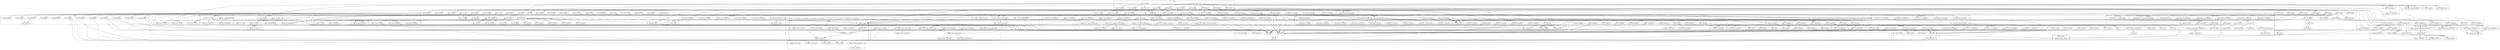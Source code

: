 digraph {
graph [overlap=false]
subgraph cluster_DBD_Pg_DefaultValue {
	label="DBD::Pg::DefaultValue";
	"DBD::Pg::DefaultValue::new";
}
subgraph cluster_JSON_Backend_XS_Supportable {
	label="JSON::Backend::XS::Supportable";
	"JSON::Backend::XS::Supportable::BEGIN@99";
}
subgraph cluster_Carp {
	label="Carp";
	"Carp::BEGIN@4";
	"Carp::BEGIN@555";
	"Carp::BEGIN@73";
	"Carp::_fetch_sub";
	"Carp::BEGIN@6";
	"Carp::BEGIN@131";
	"Carp::BEGIN@568";
	"Carp::BEGIN@61";
	"Carp::BEGIN@49";
	"Carp::BEGIN@3";
	"Carp::BEGIN@575";
	"Carp::BEGIN@5";
	"Carp::BEGIN@171";
}
subgraph cluster_main {
	label="main";
	"main::BEGIN@5";
	"main::BEGIN@8";
	"main::BEGIN@7";
	"main::CORE:close";
	"main::NULL";
	"main::BEGIN@11";
	"main::CORE:print";
	"main::BEGIN@10";
	"main::BEGIN@9";
	"main::CORE:open";
	"main::BEGIN@6";
	"main::RUNTIME";
}
subgraph cluster_utf8 {
	label="utf8";
	"utf8::encode";
}
subgraph cluster_Exporter_Heavy {
	label="Exporter::Heavy";
	"Exporter::Heavy::heavy_export_to_level";
	"Exporter::Heavy::heavy_require_version";
	"Exporter::Heavy::CORE:match";
	"Exporter::Heavy::heavy_export_ok_tags";
	"Exporter::Heavy::CORE:subst";
	"Exporter::Heavy::_push_tags";
	"Exporter::Heavy::heavy_export";
	"Exporter::Heavy::BEGIN@3";
	"Exporter::Heavy::BEGIN@188";
	"Exporter::Heavy::BEGIN@4";
}
subgraph cluster_List_MoreUtils_PP {
	label="List::MoreUtils::PP";
	"List::MoreUtils::PP::BEGIN@4";
	"List::MoreUtils::PP::BEGIN@334";
	"List::MoreUtils::PP::BEGIN@327";
	"List::MoreUtils::PP::BEGIN@5";
	"List::MoreUtils::PP::BEGIN@3";
}
subgraph cluster_DBD_Pg_dr {
	label="DBD::Pg::dr";
	"DBD::Pg::dr::connect";
	"DBD::Pg::dr::CORE:match";
	"DBD::Pg::dr::CORE:subst";
	"DBD::Pg::dr::BEGIN@180";
}
subgraph cluster_Exporter_Tiny {
	label="Exporter::Tiny";
	"Exporter::Tiny::BEGIN@253";
	"Exporter::Tiny::BEGIN@48";
	"Exporter::Tiny::CORE:sort";
	"Exporter::Tiny::BEGIN@297";
	"Exporter::Tiny::CORE:match";
	"Exporter::Tiny::import";
	"Exporter::Tiny::_exporter_install_sub";
	"Exporter::Tiny::BEGIN@170";
	"Exporter::Tiny::BEGIN@5.1";
	"Exporter::Tiny::BEGIN@4";
	"Exporter::Tiny::BEGIN@5";
	"Exporter::Tiny::mkopt";
	"Exporter::Tiny::CORE:qr";
	"Exporter::Tiny::BEGIN@283";
	"Exporter::Tiny::_exporter_expand_sub";
	"Exporter::Tiny::CORE:regcomp";
	"Exporter::Tiny::BEGIN@3";
	"Exporter::Tiny::BEGIN@143";
	"Exporter::Tiny::_exporter_validate_opts";
	"Exporter::Tiny::BEGIN@206";
	"Exporter::Tiny::__ANON__[Exporter/Tiny.pm:38]";
	"Exporter::Tiny::BEGIN@189";
	"Exporter::Tiny::_exporter_permitted_regexp";
}
subgraph cluster_DBI__firesafe {
	label="DBI::_firesafe";
	"DBI::_firesafe::BEGIN@14";
	"DBI::_firesafe::BEGIN@13";
	"DBI::_firesafe::BEGIN@12";
}
subgraph cluster_overloading {
	label="overloading";
	"overloading::BEGIN@2";
	"overloading::unimport";
}
subgraph cluster_Data_Dumper {
	label="Data::Dumper";
	"Data::Dumper::BEGIN@24";
	"Data::Dumper::BEGIN@731";
	"Data::Dumper::BEGIN@272";
	"Data::Dumper::_vstring";
	"Data::Dumper::BEGIN@12";
	"Data::Dumper::BEGIN@22";
	"Data::Dumper::BEGIN@18";
}
subgraph cluster_List_Util {
	label="List::Util";
	"List::Util::BEGIN@10";
	"List::Util::BEGIN@9";
	"List::Util::BEGIN@31";
}
subgraph cluster_DBD_Pg_db {
	label="DBD::Pg::db";
	"DBD::Pg::db::BEGIN@260";
	"DBD::Pg::db::_login";
	"DBD::Pg::db::BEGIN@258";
	"DBD::Pg::db::prepare";
}
subgraph cluster_JSON_Backend_PP {
	label="JSON::Backend::PP";
	"JSON::Backend::PP::BEGIN@403";
}
subgraph cluster_attributes {
	label="attributes";
	"attributes::BEGIN@9";
	"attributes::import";
	"attributes::CORE:qr";
	"attributes::_modify_attrs_and_deprecate";
	"attributes::_modify_attrs";
	"attributes::reftype";
}
subgraph cluster_Types_Serialiser_BooleanBase {
	label="Types::Serialiser::BooleanBase";
	"Types::Serialiser::BooleanBase::BEGIN@116";
}
subgraph cluster_DBI_dr {
	label="DBI::dr";
	"DBI::dr::disconnect_all";
	"DBI::dr::connect";
}
subgraph cluster_DBD___common {
	label="DBD::_::common";
	"DBD::_::common::trace_msg";
	"DBD::_::common::install_method";
	"DBD::_::common::BEGIN@1369";
	"DBD::_::common::CORE:match";
}
subgraph cluster_DBI_common {
	label="DBI::common";
	"DBI::common::STORE";
	"DBI::common::DESTROY";
	"DBI::common::FETCH";
}
subgraph cluster_JSON_Backend_XS {
	label="JSON::Backend::XS";
	"JSON::Backend::XS::BEGIN@18";
	"JSON::Backend::XS::BEGIN@42";
	"JSON::Backend::XS::BEGIN@9";
	"JSON::Backend::XS::BEGIN@11";
	"JSON::Backend::XS::BEGIN@29";
	"JSON::Backend::XS::init";
}
subgraph cluster_constant {
	label="constant";
	"constant::CORE:qr";
	"constant::BEGIN@39";
	"constant::BEGIN@2";
	"constant::BEGIN@64";
	"constant::CORE:match";
	"constant::CORE:regcomp";
	"constant::BEGIN@6";
	"constant::BEGIN@126";
	"constant::BEGIN@24";
	"constant::BEGIN@3";
	"constant::BEGIN@4";
	"constant::import";
}
subgraph cluster_DBD_Pg {
	label="DBD::Pg";
	"DBD::Pg::BEGIN@22";
	"DBD::Pg::BEGIN@21";
	"DBD::Pg::driver";
	"DBD::Pg::bootstrap";
	"DBD::Pg::BEGIN@23";
	"DBD::Pg::BEGIN@24";
	"DBD::Pg::BEGIN@19";
}
subgraph cluster_DBI {
	label="DBI";
	"DBI::SQL_DOUBLE";
	"DBI::BEGIN@710";
	"DBI::BEGIN@178";
	"DBI::SQL_INTEGER";
	"DBI::_install_method";
	"DBI::BEGIN@181";
	"DBI::BEGIN@290";
	"DBI::_new_dbh";
	"DBI::BEGIN@294";
	"DBI::_new_drh";
	"DBI::BEGIN@857";
	"DBI::BEGIN@179";
	"DBI::_new_sth";
	"DBI::SQL_FLOAT";
	"DBI::BEGIN@1054";
	"DBI::CORE:match";
	"DBI::SQL_BIGINT";
	"DBI::END";
	"DBI::install_driver";
	"DBI::SQL_REAL";
	"DBI::__ANON__[DBI.pm:751]";
	"DBI::BEGIN@823";
	"DBI::BEGIN@888";
	"DBI::setup_driver";
	"DBI::CORE:subst";
	"DBI::SQL_NUMERIC";
	"DBI::connect";
	"DBI::bootstrap";
	"DBI::BEGIN@985";
	"DBI::BEGIN@177";
	"DBI::SQL_DECIMAL";
	"DBI::BEGIN@553";
	"DBI::SQL_SMALLINT";
	"DBI::_new_handle";
	"DBI::disconnect_all";
	"DBI::BEGIN@13";
}
subgraph cluster_Types_Serialiser_Error {
	label="Types::Serialiser::Error";
	"Types::Serialiser::Error::BEGIN@145";
}
subgraph cluster_UNIVERSAL {
	label="UNIVERSAL";
	"UNIVERSAL::VERSION";
	"UNIVERSAL::isa";
	"UNIVERSAL::can";
}
subgraph cluster_List_MoreUtils {
	label="List::MoreUtils";
	"List::MoreUtils::bootstrap";
	"List::MoreUtils::BEGIN@8";
	"List::MoreUtils::BEGIN@4";
	"List::MoreUtils::BEGIN@93";
	"List::MoreUtils::BEGIN@13";
	"List::MoreUtils::BEGIN@5";
	"List::MoreUtils::BEGIN@3";
	"List::MoreUtils::BEGIN@7";
	"List::MoreUtils::BEGIN@12";
}
subgraph cluster_JSON_Boolean {
	label="JSON::Boolean";
	"JSON::Boolean::_overrride_overload";
}
subgraph cluster_DBI_var {
	label="DBI::var";
	"DBI::var::TIESCALAR";
}
subgraph cluster_Scalar_Util {
	label="Scalar::Util";
	"Scalar::Util::BEGIN@10";
	"Scalar::Util::BEGIN@9";
	"Scalar::Util::weaken";
}
subgraph cluster_strict {
	label="strict";
	"strict::bits";
	"strict::import";
	"strict::CORE:regcomp";
	"strict::unimport";
	"strict::CORE:match";
}
subgraph cluster_JSON_XS {
	label="JSON::XS";
	"JSON::XS::BEGIN@104";
	"JSON::XS::DESTROY";
	"JSON::XS::BEGIN@111";
	"JSON::XS::BEGIN@114";
	"JSON::XS::new";
	"JSON::XS::BEGIN@1736";
	"JSON::XS::BEGIN@112";
}
subgraph cluster_common_sense {
	label="common::sense";
	"common::sense::import";
}
subgraph cluster_base {
	label="base";
	"base::has_fields";
	"base::CORE:match";
	"base::import";
	"base::has_attr";
	"base::BEGIN@4";
	"base::__ANON__[base.pm:70]";
	"base::BEGIN@3";
	"base::CORE:subst";
}
subgraph cluster_DBI_db {
	label="DBI::db";
	"DBI::db::prepare";
	"DBI::db::connected";
}
subgraph cluster_bytes {
	label="bytes";
	"bytes::import";
}
subgraph cluster_version {
	label="version";
	"version::BEGIN@5";
	"version::(bool";
	"version::_VERSION";
	"version::__ANON__[version.pm:52]";
	"version::(cmp";
	"version::BEGIN@4";
	"version::qv";
	"version::BEGIN@20";
	"version::BEGIN@7";
	"version::import";
	"version::(\"\"";
}
subgraph cluster_Exporter {
	label="Exporter";
	"Exporter::export_ok_tags";
	"Exporter::export";
	"Exporter::require_version";
	"Exporter::as_heavy";
	"Exporter::CORE:match";
	"Exporter::import";
	"Exporter::CORE:subst";
	"Exporter::export_to_level";
}
subgraph cluster_Internals {
	label="Internals";
	"Internals::SvREADONLY";
}
subgraph cluster_vars {
	label="vars";
	"vars::CORE:match";
	"vars::BEGIN@8";
	"vars::BEGIN@3";
	"vars::import";
	"vars::BEGIN@7";
}
subgraph cluster_DBD__mem_common {
	label="DBD::_mem::common";
	"DBD::_mem::common::DESTROY";
}
subgraph cluster_warnings_register {
	label="warnings::register";
	"warnings::register::import";
}
subgraph cluster_overload {
	label="overload";
	"overload::BEGIN@144";
	"overload::BEGIN@83";
	"overload::import";
	"overload::OVERLOAD";
	"overload::BEGIN@114";
}
subgraph cluster_version_regex {
	label="version::regex";
	"version::regex::BEGIN@3";
	"version::regex::CORE:regcomp";
	"version::regex::BEGIN@5";
	"version::regex::CORE:qr";
}
subgraph cluster_warnings {
	label="warnings";
	"warnings::unimport";
	"warnings::CORE:regcomp";
	"warnings::CORE:match";
	"warnings::_mkMask";
	"warnings::register_categories";
	"warnings::import";
}
subgraph cluster_JSON {
	label="JSON";
	"JSON::BEGIN@2";
	"JSON::CORE:close";
	"JSON::BEGIN@5";
	"JSON::BEGIN@4";
	"JSON::_set_module";
	"JSON::BEGIN@319";
	"JSON::_load_xs";
	"JSON::import";
	"JSON::is_xs";
	"JSON::CORE:readline";
	"JSON::BEGIN@9";
	"JSON::backend";
	"JSON::BEGIN@6";
}
subgraph cluster_DBI_st {
	label="DBI::st";
	"DBI::st::fetchrow_array";
	"DBI::st::execute";
}
subgraph cluster_DBD_Pg_st {
	label="DBD::Pg::st";
	"DBD::Pg::st::_prepare";
}
subgraph cluster_Getopt_Std {
	label="Getopt::Std";
	"Getopt::Std::CORE:match";
	"Getopt::Std::getopts";
}
subgraph cluster_Time_HiRes {
	label="Time::HiRes";
	"Time::HiRes::BEGIN@3";
	"Time::HiRes::bootstrap";
	"Time::HiRes::import";
	"Time::HiRes::time";
	"Time::HiRes::BEGIN@4";
	"Time::HiRes::BEGIN@43";
}
subgraph cluster_XSLoader {
	label="XSLoader";
	"XSLoader::load";
}
subgraph cluster_DBD___st {
	label="DBD::_::st";
	"DBD::_::st::BEGIN@1856";
}
subgraph cluster_DBD___dr {
	label="DBD::_::dr";
	"DBD::_::dr::BEGIN@1469";
}
subgraph cluster_mro {
	label="mro";
	"mro::method_changed_in";
}
subgraph cluster_DynaLoader {
	label="DynaLoader";
	"DynaLoader::BEGIN@21";
	"DynaLoader::CORE:ftfile";
	"DynaLoader::dl_undef_symbols";
	"DynaLoader::bootstrap";
	"DynaLoader::BEGIN@92";
	"DynaLoader::CORE:ftdir";
	"DynaLoader::dl_load_flags";
	"DynaLoader::dl_find_symbol";
	"DynaLoader::CORE:ftsize";
	"DynaLoader::dl_install_xsub";
	"DynaLoader::CORE:subst";
	"DynaLoader::dl_load_file";
	"DynaLoader::BEGIN@17";
}
subgraph cluster_Types_Serialiser {
	label="Types::Serialiser";
	"Types::Serialiser::BEGIN@20";
	"Types::Serialiser::BEGIN@102";
}
subgraph cluster_DBD___db {
	label="DBD::_::db";
	"DBD::_::db::BEGIN@1534";
}
subgraph cluster_Config {
	label="Config";
	"Config::import";
	"Config::BEGIN@10";
	"Config::BEGIN@11";
	"Config::BEGIN@9";
	"Config::TIEHASH";
	"Config::BEGIN@47";
	"Config::FETCH";
}
subgraph cluster_List_MoreUtils_XS {
	label="List::MoreUtils::XS";
	"List::MoreUtils::XS::BEGIN@1";
	"List::MoreUtils::XS::BEGIN@3";
	"List::MoreUtils::XS::BEGIN@7";
	"List::MoreUtils::XS::BEGIN@5";
	"List::MoreUtils::XS::BEGIN@4";
	"List::MoreUtils::XS::BEGIN@10";
}
"warnings::register::import" -> "warnings::register_categories";
"JSON::XS::BEGIN@104" -> "common::sense::import";
"Types::Serialiser::BEGIN@20" -> "common::sense::import";
"DBI::BEGIN@177" -> "Carp::BEGIN@61";
"Exporter::Heavy::heavy_export_ok_tags" -> "Exporter::Heavy::_push_tags";
"List::MoreUtils::BEGIN@12" -> "Exporter::Tiny::BEGIN@143";
"DBI::install_driver" -> "DBI::SQL_BIGINT";
"DBI::END" -> "DBD::_::common::trace_msg";
"DBD::Pg::db::prepare" -> "DBI::_new_sth";
"constant::import" -> "constant::CORE:match";
"DBD::Pg::driver" -> "version::(\"\"";
"DBI::install_driver" -> "DBI::_firesafe::BEGIN@13";
"DBD::Pg::BEGIN@19" -> "version::import";
"main::BEGIN@5" -> "DBI::BEGIN@178";
"Exporter::export" -> "Exporter::as_heavy";
"Exporter::require_version" -> "Exporter::as_heavy";
"Exporter::export_to_level" -> "Exporter::as_heavy";
"Exporter::export_ok_tags" -> "Exporter::as_heavy";
"DBI::install_driver" -> "Exporter::Heavy::heavy_require_version";
"DBD::Pg::BEGIN@19" -> "version::BEGIN@5";
"JSON::_load_xs" -> "JSON::CORE:close";
"version::__ANON__[version.pm:52]" -> "version::qv";
"DBI::BEGIN@177" -> "Carp::BEGIN@3";
"DynaLoader::bootstrap" -> "DynaLoader::dl_load_file";
"main::BEGIN@7" -> "Exporter::import";
"main::BEGIN@5" -> "Exporter::import";
"DBD::Pg::db::BEGIN@258" -> "Exporter::import";
"main::BEGIN@10" -> "Exporter::import";
"Data::Dumper::BEGIN@22" -> "Exporter::import";
"Getopt::Std::getopts" -> "Exporter::import";
"JSON::XS::BEGIN@111" -> "Exporter::import";
"Exporter::Tiny::_exporter_permitted_regexp" -> "Exporter::Tiny::CORE:qr";
"Config::BEGIN@11" -> "vars::BEGIN@8";
"base::import" -> "base::CORE:match";
"JSON::import" -> "Exporter::Heavy::heavy_export_to_level";
"Time::HiRes::import" -> "Exporter::Heavy::heavy_export_to_level";
"Scalar::Util::BEGIN@9" -> "strict::import";
"Config::BEGIN@9" -> "strict::import";
"DBD::Pg::db::BEGIN@260" -> "strict::import";
"base::BEGIN@3" -> "strict::import";
"Exporter::Heavy::BEGIN@3" -> "strict::import";
"DBD::_::db::BEGIN@1534" -> "strict::import";
"DBD::_::dr::BEGIN@1469" -> "strict::import";
"Time::HiRes::BEGIN@4" -> "strict::import";
"List::MoreUtils::XS::BEGIN@4" -> "strict::import";
"JSON::BEGIN@4" -> "strict::import";
"constant::BEGIN@3" -> "strict::import";
"version::BEGIN@5" -> "strict::import";
"DBD::Pg::dr::BEGIN@180" -> "strict::import";
"DBD::_::common::BEGIN@1369" -> "strict::import";
"List::MoreUtils::PP::BEGIN@4" -> "strict::import";
"DBI::_firesafe::BEGIN@12" -> "strict::import";
"vars::BEGIN@8" -> "strict::import";
"Carp::BEGIN@4" -> "strict::import";
"List::MoreUtils::BEGIN@4" -> "strict::import";
"main::BEGIN@6" -> "strict::import";
"List::Util::BEGIN@9" -> "strict::import";
"Exporter::Tiny::BEGIN@4" -> "strict::import";
"DBI::BEGIN@294" -> "strict::import";
"DBD::_::st::BEGIN@1856" -> "strict::import";
"version::regex::BEGIN@3" -> "strict::import";
"attributes::BEGIN@9" -> "strict::import";
"DynaLoader::bootstrap" -> "DBI::bootstrap";
"DBD::Pg::dr::connect" -> "DBD::Pg::db::_login";
"DynaLoader::bootstrap" -> "DynaLoader::dl_load_flags";
"main::RUNTIME" -> "DBI::connect";
"DBD::Pg::BEGIN@19" -> "version::regex::BEGIN@3";
"main::NULL" -> "main::BEGIN@10";
"Exporter::as_heavy" -> "Exporter::Heavy::BEGIN@3";
"DBD::Pg::dr::connect" -> "DBD::Pg::dr::CORE:match";
"DBI::install_driver" -> "DBI::CORE:subst";
"DBI::connect" -> "DBI::CORE:subst";
"DynaLoader::BEGIN@21" -> "Config::TIEHASH";
"DBI::install_driver" -> "DBI::_firesafe::BEGIN@14";
"main::NULL" -> "main::BEGIN@8";
"main::RUNTIME" -> "DBI::common::DESTROY";
"main::NULL" -> "DBI::common::DESTROY";
"attributes::import" -> "attributes::reftype";
"Exporter::import" -> "Exporter::CORE:match";
"DBD::Pg::BEGIN@19" -> "version::regex::BEGIN@5";
"DBI::connect" -> "DBI::install_driver";
"main::RUNTIME" -> "main::CORE:close";
"main::BEGIN@9" -> "Time::HiRes::import";
"JSON::_load_xs" -> "JSON::Backend::XS::Supportable::BEGIN@99";
"main::BEGIN@5" -> "List::Util::BEGIN@9";
"main::BEGIN@9" -> "DynaLoader::bootstrap";
"DBI::install_driver" -> "DynaLoader::bootstrap";
"DBI::BEGIN@181" -> "DynaLoader::bootstrap";
"List::MoreUtils::XS::BEGIN@10" -> "DynaLoader::bootstrap";
"List::MoreUtils::XS::BEGIN@1" -> "List::MoreUtils::PP::BEGIN@5";
"DBI::BEGIN@177" -> "Carp::BEGIN@568";
"Carp::BEGIN@4" -> "strict::CORE:match";
"vars::import" -> "vars::CORE:match";
"DBI::install_driver" -> "DBD::Pg::db::BEGIN@258";
"JSON::XS::BEGIN@114" -> "Types::Serialiser::BEGIN@102";
"Exporter::Tiny::_exporter_permitted_regexp" -> "Exporter::Tiny::CORE:sort";
"base::import" -> "base::has_fields";
"main::BEGIN@8" -> "JSON::BEGIN@5";
"DBD::Pg::BEGIN@19" -> "version::BEGIN@4";
"DBD::Pg::dr::connect" -> "DBI::common::FETCH";
"Exporter::Tiny::import" -> "Exporter::Tiny::__ANON__[Exporter/Tiny.pm:38]";
"DynaLoader::bootstrap" -> "Time::HiRes::bootstrap";
"main::BEGIN@8" -> "JSON::_load_xs";
"JSON::_set_module" -> "JSON::is_xs";
"main::BEGIN@7" -> "overload::BEGIN@83";
"DBI::install_driver" -> "DBI::_firesafe::BEGIN@12";
"List::MoreUtils::BEGIN@13" -> "List::MoreUtils::XS::BEGIN@7";
"DynaLoader::bootstrap" -> "DynaLoader::CORE:ftfile";
"main::BEGIN@5" -> "DBI::BEGIN@553";
"main::RUNTIME" -> "DBD::_mem::common::DESTROY";
"main::NULL" -> "DBD::_mem::common::DESTROY";
"main::BEGIN@5" -> "DBI::BEGIN@177";
"DynaLoader::bootstrap" -> "List::MoreUtils::bootstrap";
"JSON::BEGIN@6" -> "base::import";
"base::import" -> "base::has_attr";
"JSON::_load_xs" -> "JSON::BEGIN@2";
"main::BEGIN@5" -> "DBD::_::common::BEGIN@1369";
"List::MoreUtils::XS::BEGIN@1" -> "List::MoreUtils::PP::BEGIN@4";
"main::BEGIN@5" -> "List::Util::BEGIN@10";
"Data::Dumper::BEGIN@272" -> "constant::BEGIN@39";
"Carp::BEGIN@5" -> "warnings::CORE:match";
"DBI::db::prepare" -> "DBD::Pg::db::prepare";
"main::RUNTIME" -> "Time::HiRes::time";
"main::BEGIN@5" -> "DBI::BEGIN@857";
"Exporter::Tiny::_exporter_expand_sub" -> "Exporter::Tiny::CORE:regcomp";
"Exporter::Tiny::_exporter_permitted_regexp" -> "Exporter::Tiny::CORE:regcomp";
"DBI::install_driver" -> "DBD::Pg::DefaultValue::new";
"Exporter::Heavy::heavy_export" -> "Exporter::Heavy::CORE:subst";
"main::BEGIN@7" -> "Data::Dumper::BEGIN@731";
"main::BEGIN@8" -> "JSON::Backend::PP::BEGIN@403";
"DBI::install_driver" -> "DBD::Pg::BEGIN@22";
"JSON::BEGIN@2" -> "JSON::XS::BEGIN@1736";
"main::BEGIN@5" -> "List::Util::BEGIN@31";
"main::BEGIN@8" -> "JSON::BEGIN@4";
"List::MoreUtils::BEGIN@12" -> "Exporter::Tiny::BEGIN@48";
"Data::Dumper::BEGIN@272" -> "constant::BEGIN@24";
"JSON::_load_xs" -> "JSON::Backend::XS::BEGIN@9";
"main::BEGIN@8" -> "JSON::BEGIN@6";
"DynaLoader::bootstrap" -> "DynaLoader::CORE:ftsize";
"DBI::install_driver" -> "DBI::SQL_SMALLINT";
"DBI::install_driver" -> "DBD::Pg::BEGIN@24";
"DBI::install_driver" -> "Exporter::require_version";
"DBI::install_driver" -> "DBI::SQL_DECIMAL";
"DBI::BEGIN@177" -> "Carp::BEGIN@6";
"List::MoreUtils::BEGIN@12" -> "Exporter::Tiny::BEGIN@5.1";
"main::BEGIN@5" -> "DBD::_::db::BEGIN@1534";
"main::BEGIN@7" -> "overload::BEGIN@114";
"Data::Dumper::BEGIN@272" -> "constant::CORE:qr";
"main::BEGIN@8" -> "JSON::import";
"DBI::connect" -> "DBI::__ANON__[DBI.pm:751]";
"main::BEGIN@9" -> "Time::HiRes::BEGIN@3";
"JSON::_load_xs" -> "JSON::_set_module";
"warnings::register_categories" -> "warnings::_mkMask";
"Data::Dumper::BEGIN@731" -> "bytes::import";
"main::BEGIN@8" -> "JSON::BEGIN@9";
"Getopt::Std::getopts" -> "Getopt::Std::CORE:match";
"Config::BEGIN@11" -> "vars::BEGIN@7";
"main::RUNTIME" -> "DBI::END";
"DBI::BEGIN@178" -> "DynaLoader::BEGIN@17";
"List::MoreUtils::XS::BEGIN@10" -> "List::MoreUtils::BEGIN@7";
"DBI::install_driver" -> "DBD::Pg::BEGIN@23";
"DBD::Pg::driver" -> "DBI::_new_drh";
"List::MoreUtils::BEGIN@12" -> "Exporter::Tiny::BEGIN@283";
"main::NULL" -> "main::BEGIN@9";
"Exporter::Tiny::import" -> "Exporter::Tiny::mkopt";
"DynaLoader::BEGIN@21" -> "Config::BEGIN@10";
"main::BEGIN@5" -> "Scalar::Util::BEGIN@9";
"main::NULL" -> "main::BEGIN@11";
"main::BEGIN@11" -> "Exporter::Tiny::import";
"DBD::_::common::install_method" -> "DBI::_install_method";
"main::BEGIN@5" -> "DBI::_install_method";
"Exporter::as_heavy" -> "Exporter::Heavy::BEGIN@4";
"DynaLoader::BEGIN@21" -> "Config::BEGIN@11";
"JSON::_load_xs" -> "JSON::Backend::XS::BEGIN@11";
"List::MoreUtils::BEGIN@12" -> "Exporter::Tiny::BEGIN@297";
"List::MoreUtils::BEGIN@13" -> "List::MoreUtils::XS::BEGIN@4";
"DBI::BEGIN@178" -> "Config::FETCH";
"List::MoreUtils::XS::BEGIN@1" -> "List::MoreUtils::PP::BEGIN@334";
"JSON::_load_xs" -> "JSON::Backend::XS::BEGIN@18";
"DBI::install_driver" -> "DBD::Pg::driver";
"JSON::BEGIN@6" -> "base::BEGIN@4";
"DynaLoader::bootstrap" -> "DynaLoader::CORE:ftdir";
"main::RUNTIME" -> "DBI::db::prepare";
"main::RUNTIME" -> "DBI::st::execute";
"DBD::Pg::db::prepare" -> "DBD::Pg::st::_prepare";
"main::RUNTIME" -> "JSON::XS::new";
"attributes::_modify_attrs_and_deprecate" -> "attributes::_modify_attrs";
"main::BEGIN@9" -> "Time::HiRes::BEGIN@43";
"JSON::BEGIN@2" -> "JSON::XS::BEGIN@104";
"main::BEGIN@7" -> "Data::Dumper::BEGIN@24";
"main::NULL" -> "JSON::XS::DESTROY";
"Data::Dumper::BEGIN@272" -> "constant::import";
"JSON::Backend::XS::BEGIN@9" -> "constant::import";
"JSON::Backend::XS::BEGIN@11" -> "constant::import";
"JSON::Backend::XS::BEGIN@18" -> "constant::import";
"DynaLoader::bootstrap" -> "DBD::Pg::bootstrap";
"main::BEGIN@5" -> "DBD::_::st::BEGIN@1856";
"List::MoreUtils::BEGIN@13" -> "List::MoreUtils::XS::BEGIN@3";
"DBI::install_driver" -> "Exporter::export_ok_tags";
"DBI::BEGIN@181" -> "Exporter::export_ok_tags";
"constant::BEGIN@4" -> "warnings::register::import";
"vars::BEGIN@7" -> "warnings::register::import";
"overload::BEGIN@144" -> "warnings::register::import";
"constant::import" -> "mro::method_changed_in";
"List::MoreUtils::BEGIN@13" -> "List::MoreUtils::XS::BEGIN@5";
"main::BEGIN@5" -> "DBI::BEGIN@823";
"Data::Dumper::BEGIN@272" -> "constant::BEGIN@126";
"Exporter::Heavy::heavy_export" -> "Exporter::Heavy::CORE:match";
"overload::BEGIN@83" -> "overloading::unimport";
"overload::BEGIN@114" -> "overloading::unimport";
"DBI::install_driver" -> "DBI::SQL_REAL";
"JSON::BEGIN@2" -> "JSON::XS::BEGIN@112";
"JSON::XS::BEGIN@114" -> "Types::Serialiser::BEGIN@20";
"overload::import" -> "overload::OVERLOAD";
"attributes::import" -> "UNIVERSAL::can";
"List::MoreUtils::XS::BEGIN@10" -> "UNIVERSAL::can";
"Exporter::Tiny::_exporter_expand_sub" -> "UNIVERSAL::can";
"main::BEGIN@11" -> "UNIVERSAL::can";
"DynaLoader::BEGIN@92" -> "XSLoader::load";
"JSON::BEGIN@2" -> "XSLoader::load";
"main::BEGIN@5" -> "XSLoader::load";
"Data::Dumper::BEGIN@24" -> "XSLoader::load";
"List::MoreUtils::XS::BEGIN@10" -> "XSLoader::load";
"main::NULL" -> "main::BEGIN@7";
"DBD::Pg::BEGIN@19" -> "version::regex::CORE:qr";
"DBD::_::common::install_method" -> "DBD::_::common::CORE:match";
"main::NULL" -> "main::BEGIN@6";
"main::BEGIN@5" -> "DBI::BEGIN@294";
"JSON::XS::BEGIN@114" -> "Types::Serialiser::BooleanBase::BEGIN@116";
"main::BEGIN@11" -> "List::MoreUtils::BEGIN@5";
"main::BEGIN@11" -> "List::MoreUtils::BEGIN@8";
"main::BEGIN@5" -> "DBI::BEGIN@710";
"Time::HiRes::import" -> "Exporter::export_to_level";
"JSON::import" -> "Exporter::export_to_level";
"DynaLoader::BEGIN@21" -> "version::(cmp";
"JSON::XS::BEGIN@114" -> "Types::Serialiser::Error::BEGIN@145";
"JSON::_load_xs" -> "JSON::CORE:readline";
"main::BEGIN@7" -> "Data::Dumper::BEGIN@18";
"main::RUNTIME" -> "Getopt::Std::getopts";
"Exporter::Tiny::import" -> "Exporter::Tiny::_exporter_permitted_regexp";
"Carp::BEGIN@4" -> "strict::CORE:regcomp";
"base::__ANON__[base.pm:70]" -> "utf8::encode";
"List::MoreUtils::BEGIN@12" -> "Exporter::Tiny::BEGIN@3";
"base::import" -> "base::__ANON__[base.pm:70]";
"DynaLoader::BEGIN@92" -> "attributes::BEGIN@9";
"JSON::BEGIN@6" -> "base::BEGIN@3";
"Exporter::Tiny::BEGIN@5" -> "warnings::import";
"Config::BEGIN@10" -> "warnings::import";
"List::MoreUtils::PP::BEGIN@5" -> "warnings::import";
"overloading::BEGIN@2" -> "warnings::import";
"Scalar::Util::BEGIN@10" -> "warnings::import";
"Carp::BEGIN@5" -> "warnings::import";
"DBI::_firesafe::BEGIN@13" -> "warnings::import";
"List::MoreUtils::XS::BEGIN@5" -> "warnings::import";
"List::MoreUtils::BEGIN@5" -> "warnings::import";
"List::Util::BEGIN@10" -> "warnings::import";
"DBI::connect" -> "DBI::common::STORE";
"DBD::Pg::dr::connect" -> "DBI::common::STORE";
"DBI::__ANON__[DBI.pm:751]" -> "DBI::common::STORE";
"List::MoreUtils::BEGIN@13" -> "List::MoreUtils::XS::BEGIN@10";
"DynaLoader::BEGIN@92" -> "attributes::import";
"main::BEGIN@5" -> "Scalar::Util::weaken";
"main::BEGIN@5" -> "Scalar::Util::BEGIN@10";
"Data::Dumper::BEGIN@272" -> "constant::BEGIN@6";
"XSLoader::load" -> "DynaLoader::BEGIN@92";
"Types::Serialiser::Error::BEGIN@145" -> "overload::import";
"Types::Serialiser::BooleanBase::BEGIN@116" -> "overload::import";
"Config::BEGIN@11" -> "vars::BEGIN@3";
"DBD::Pg::BEGIN@19" -> "version::BEGIN@20";
"DBI::install_driver" -> "DBD::Pg::dr::BEGIN@180";
"DBI::BEGIN@181" -> "DBI::CORE:match";
"main::BEGIN@5" -> "DBI::BEGIN@1054";
"main::BEGIN@11" -> "List::MoreUtils::BEGIN@3";
"DBI::install_driver" -> "version::__ANON__[version.pm:52]";
"main::BEGIN@11" -> "List::MoreUtils::BEGIN@4";
"main::BEGIN@8" -> "JSON::BEGIN@319";
"DBD::Pg::dr::connect" -> "DBI::_new_dbh";
"main::BEGIN@5" -> "DBI::BEGIN@181";
"DynaLoader::bootstrap" -> "DynaLoader::dl_install_xsub";
"DBI::BEGIN@177" -> "Carp::BEGIN@171";
"DBI::BEGIN@177" -> "Carp::BEGIN@5";
"List::MoreUtils::XS::BEGIN@1" -> "List::MoreUtils::PP::BEGIN@327";
"JSON::_load_xs" -> "JSON::Backend::XS::BEGIN@29";
"DBI::install_driver" -> "DBD::Pg::BEGIN@19";
"Exporter::as_heavy" -> "Exporter::Heavy::BEGIN@188";
"DBI::BEGIN@177" -> "Carp::BEGIN@131";
"DBI::__ANON__[DBI.pm:751]" -> "DBI::dr::connect";
"DBI::install_driver" -> "Exporter::Heavy::heavy_export_ok_tags";
"DBI::BEGIN@181" -> "Exporter::Heavy::heavy_export_ok_tags";
"DBI::disconnect_all" -> "DBI::dr::disconnect_all";
"DBI::BEGIN@177" -> "Carp::BEGIN@49";
"DBI::BEGIN@177" -> "Carp::BEGIN@575";
"Data::Dumper::BEGIN@272" -> "Data::Dumper::_vstring";
"DBI::_new_dbh" -> "DBI::_new_handle";
"DBI::_new_sth" -> "DBI::_new_handle";
"DBI::_new_drh" -> "DBI::_new_handle";
"Carp::BEGIN@61" -> "Carp::_fetch_sub";
"Carp::BEGIN@73" -> "Carp::_fetch_sub";
"Exporter::Tiny::import" -> "Exporter::Tiny::_exporter_expand_sub";
"base::BEGIN@4" -> "vars::import";
"constant::BEGIN@6" -> "vars::import";
"version::regex::BEGIN@5" -> "vars::import";
"List::MoreUtils::PP::BEGIN@327" -> "vars::import";
"version::BEGIN@7" -> "vars::import";
"List::MoreUtils::XS::BEGIN@7" -> "vars::import";
"DBD::Pg::BEGIN@24" -> "vars::import";
"Config::BEGIN@11" -> "vars::import";
"DBI::install_driver" -> "DBD::Pg::db::BEGIN@260";
"main::RUNTIME" -> "main::CORE:print";
"main::BEGIN@5" -> "DBD::_::dr::BEGIN@1469";
"JSON::_set_module" -> "UNIVERSAL::VERSION";
"main::BEGIN@5" -> "UNIVERSAL::VERSION";
"JSON::BEGIN@2" -> "UNIVERSAL::VERSION";
"Data::Dumper::BEGIN@272" -> "constant::BEGIN@3";
"DynaLoader::BEGIN@21" -> "version::(bool";
"DynaLoader::bootstrap" -> "DynaLoader::dl_undef_symbols";
"constant::import" -> "constant::CORE:regcomp";
"List::MoreUtils::BEGIN@12" -> "Exporter::Tiny::BEGIN@189";
"constant::BEGIN@24" -> "Internals::SvREADONLY";
"constant::import" -> "Internals::SvREADONLY";
"main::BEGIN@5" -> "DBI::BEGIN@179";
"DBI::BEGIN@177" -> "Carp::BEGIN@4";
"main::BEGIN@5" -> "DBI::BEGIN@290";
"Exporter::import" -> "Exporter::CORE:subst";
"Exporter::as_heavy" -> "Exporter::CORE:subst";
"Exporter::import" -> "Exporter::Heavy::heavy_export";
"Exporter::Heavy::heavy_export_to_level" -> "Exporter::Heavy::heavy_export";
"DynaLoader::BEGIN@21" -> "Config::BEGIN@9";
"JSON::_set_module" -> "JSON::backend";
"JSON::is_xs" -> "JSON::backend";
"DBI::install_driver" -> "DBI::SQL_INTEGER";
"DBD::Pg::BEGIN@19" -> "version::regex::CORE:regcomp";
"DBI::__ANON__[DBI.pm:751]" -> "DBI::db::connected";
"Data::Dumper::BEGIN@272" -> "constant::BEGIN@64";
"Exporter::Tiny::BEGIN@48" -> "strict::unimport";
"Exporter::Tiny::BEGIN@253" -> "strict::unimport";
"Carp::BEGIN@131" -> "strict::unimport";
"List::Util::BEGIN@31" -> "strict::unimport";
"DBI::BEGIN@710" -> "strict::unimport";
"Exporter::Tiny::BEGIN@297" -> "strict::unimport";
"List::MoreUtils::PP::BEGIN@334" -> "strict::unimport";
"Config::BEGIN@47" -> "strict::unimport";
"Exporter::Heavy::BEGIN@4" -> "strict::unimport";
"JSON::Backend::XS::BEGIN@29" -> "strict::unimport";
"constant::BEGIN@64" -> "strict::unimport";
"Exporter::Tiny::BEGIN@170" -> "strict::unimport";
"List::MoreUtils::BEGIN@93" -> "strict::unimport";
"JSON::Backend::PP::BEGIN@403" -> "strict::unimport";
"DBI::BEGIN@290" -> "strict::unimport";
"JSON::Backend::XS::Supportable::BEGIN@99" -> "strict::unimport";
"JSON::BEGIN@319" -> "strict::unimport";
"DBI::BEGIN@857" -> "strict::unimport";
"Exporter::Tiny::BEGIN@206" -> "strict::unimport";
"Exporter::Tiny::BEGIN@143" -> "strict::unimport";
"constant::BEGIN@39" -> "strict::unimport";
"DBI::BEGIN@1054" -> "strict::unimport";
"Exporter::Tiny::BEGIN@189" -> "strict::unimport";
"version::BEGIN@20" -> "strict::unimport";
"constant::BEGIN@126" -> "strict::unimport";
"DBI::BEGIN@823" -> "strict::unimport";
"DBI::BEGIN@888" -> "strict::unimport";
"JSON::Backend::XS::BEGIN@42" -> "strict::unimport";
"DBI::BEGIN@985" -> "strict::unimport";
"DBI::BEGIN@553" -> "strict::unimport";
"Carp::BEGIN@555" -> "strict::unimport";
"Time::HiRes::BEGIN@43" -> "strict::unimport";
"Carp::BEGIN@575" -> "strict::unimport";
"Carp::BEGIN@5" -> "warnings::CORE:regcomp";
"DBI::BEGIN@178" -> "DynaLoader::BEGIN@21";
"DBI::install_driver" -> "DBD::Pg::BEGIN@21";
"JSON::_load_xs" -> "JSON::Boolean::_overrride_overload";
"DynaLoader::bootstrap" -> "DynaLoader::CORE:subst";
"main::BEGIN@5" -> "DBI::BEGIN@13";
"Exporter::Tiny::import" -> "Exporter::Tiny::_exporter_validate_opts";
"JSON::_load_xs" -> "JSON::Backend::XS::init";
"DBI::BEGIN@177" -> "Carp::BEGIN@555";
"List::MoreUtils::BEGIN@12" -> "Exporter::Tiny::BEGIN@5";
"DBD::Pg::dr::connect" -> "DBD::Pg::dr::CORE:subst";
"DBI::install_driver" -> "DBI::SQL_NUMERIC";
"DBI::setup_driver" -> "UNIVERSAL::isa";
"base::import" -> "UNIVERSAL::isa";
"DBI::install_driver" -> "DBI::setup_driver";
"main::BEGIN@5" -> "DBI::setup_driver";
"Exporter::Tiny::import" -> "Exporter::Tiny::_exporter_install_sub";
"List::MoreUtils::XS::BEGIN@1" -> "List::MoreUtils::PP::BEGIN@3";
"Data::Dumper::BEGIN@272" -> "constant::BEGIN@4";
"JSON::BEGIN@2" -> "JSON::XS::BEGIN@114";
"base::__ANON__[base.pm:70]" -> "base::CORE:subst";
"List::MoreUtils::BEGIN@12" -> "Exporter::Tiny::BEGIN@206";
"DynaLoader::BEGIN@21" -> "Config::import";
"DBI::install_driver" -> "DBI::SQL_FLOAT";
"main::RUNTIME" -> "main::CORE:open";
"main::BEGIN@11" -> "List::MoreUtils::BEGIN@13";
"DynaLoader::BEGIN@92" -> "attributes::CORE:qr";
"Exporter::Tiny::BEGIN@5.1" -> "warnings::unimport";
"Carp::BEGIN@568" -> "warnings::unimport";
"Exporter::Tiny::BEGIN@283" -> "warnings::unimport";
"Carp::BEGIN@6" -> "warnings::unimport";
"Exporter::Heavy::BEGIN@188" -> "warnings::unimport";
"main::BEGIN@11" -> "List::MoreUtils::BEGIN@93";
"DynaLoader::bootstrap" -> "DynaLoader::dl_find_symbol";
"List::MoreUtils::BEGIN@12" -> "Exporter::Tiny::BEGIN@170";
"main::BEGIN@11" -> "List::MoreUtils::BEGIN@12";
"List::MoreUtils::XS::BEGIN@10" -> "List::MoreUtils::XS::BEGIN@1";
"main::RUNTIME" -> "DBI::st::fetchrow_array";
"DynaLoader::BEGIN@21" -> "Config::BEGIN@47";
"DBI::BEGIN@177" -> "Carp::BEGIN@73";
"Exporter::Tiny::__ANON__[Exporter/Tiny.pm:38]" -> "Exporter::Tiny::CORE:match";
"Exporter::Tiny::_exporter_expand_sub" -> "Exporter::Tiny::CORE:match";
"List::MoreUtils::BEGIN@12" -> "Exporter::Tiny::BEGIN@253";
"strict::import" -> "strict::bits";
"strict::unimport" -> "strict::bits";
"DBI::install_driver" -> "DBI::SQL_DOUBLE";
"DBD::Pg::driver" -> "DBD::_::common::install_method";
"DBI::END" -> "DBI::disconnect_all";
"main::BEGIN@7" -> "overload::BEGIN@144";
"Exporter::Heavy::heavy_require_version" -> "version::_VERSION";
"List::MoreUtils::BEGIN@12" -> "Exporter::Tiny::BEGIN@4";
"main::BEGIN@5" -> "DBI::BEGIN@985";
"main::BEGIN@7" -> "Data::Dumper::BEGIN@272";
"main::BEGIN@7" -> "Data::Dumper::BEGIN@22";
"JSON::_load_xs" -> "JSON::Backend::XS::BEGIN@42";
"main::BEGIN@9" -> "Time::HiRes::BEGIN@4";
"Data::Dumper::BEGIN@272" -> "constant::BEGIN@2";
"main::NULL" -> "main::BEGIN@5";
"main::BEGIN@5" -> "DBI::BEGIN@888";
"DBD::Pg::BEGIN@19" -> "version::BEGIN@7";
"Exporter::import" -> "Exporter::export";
"Exporter::Heavy::heavy_export_to_level" -> "Exporter::export";
"overload::BEGIN@83" -> "overloading::BEGIN@2";
"attributes::import" -> "attributes::_modify_attrs_and_deprecate";
"main::BEGIN@7" -> "Data::Dumper::BEGIN@12";
"main::BEGIN@5" -> "DBI::var::TIESCALAR";
"JSON::BEGIN@2" -> "JSON::XS::BEGIN@111";
"DBI::dr::connect" -> "DBD::Pg::dr::connect";
}
